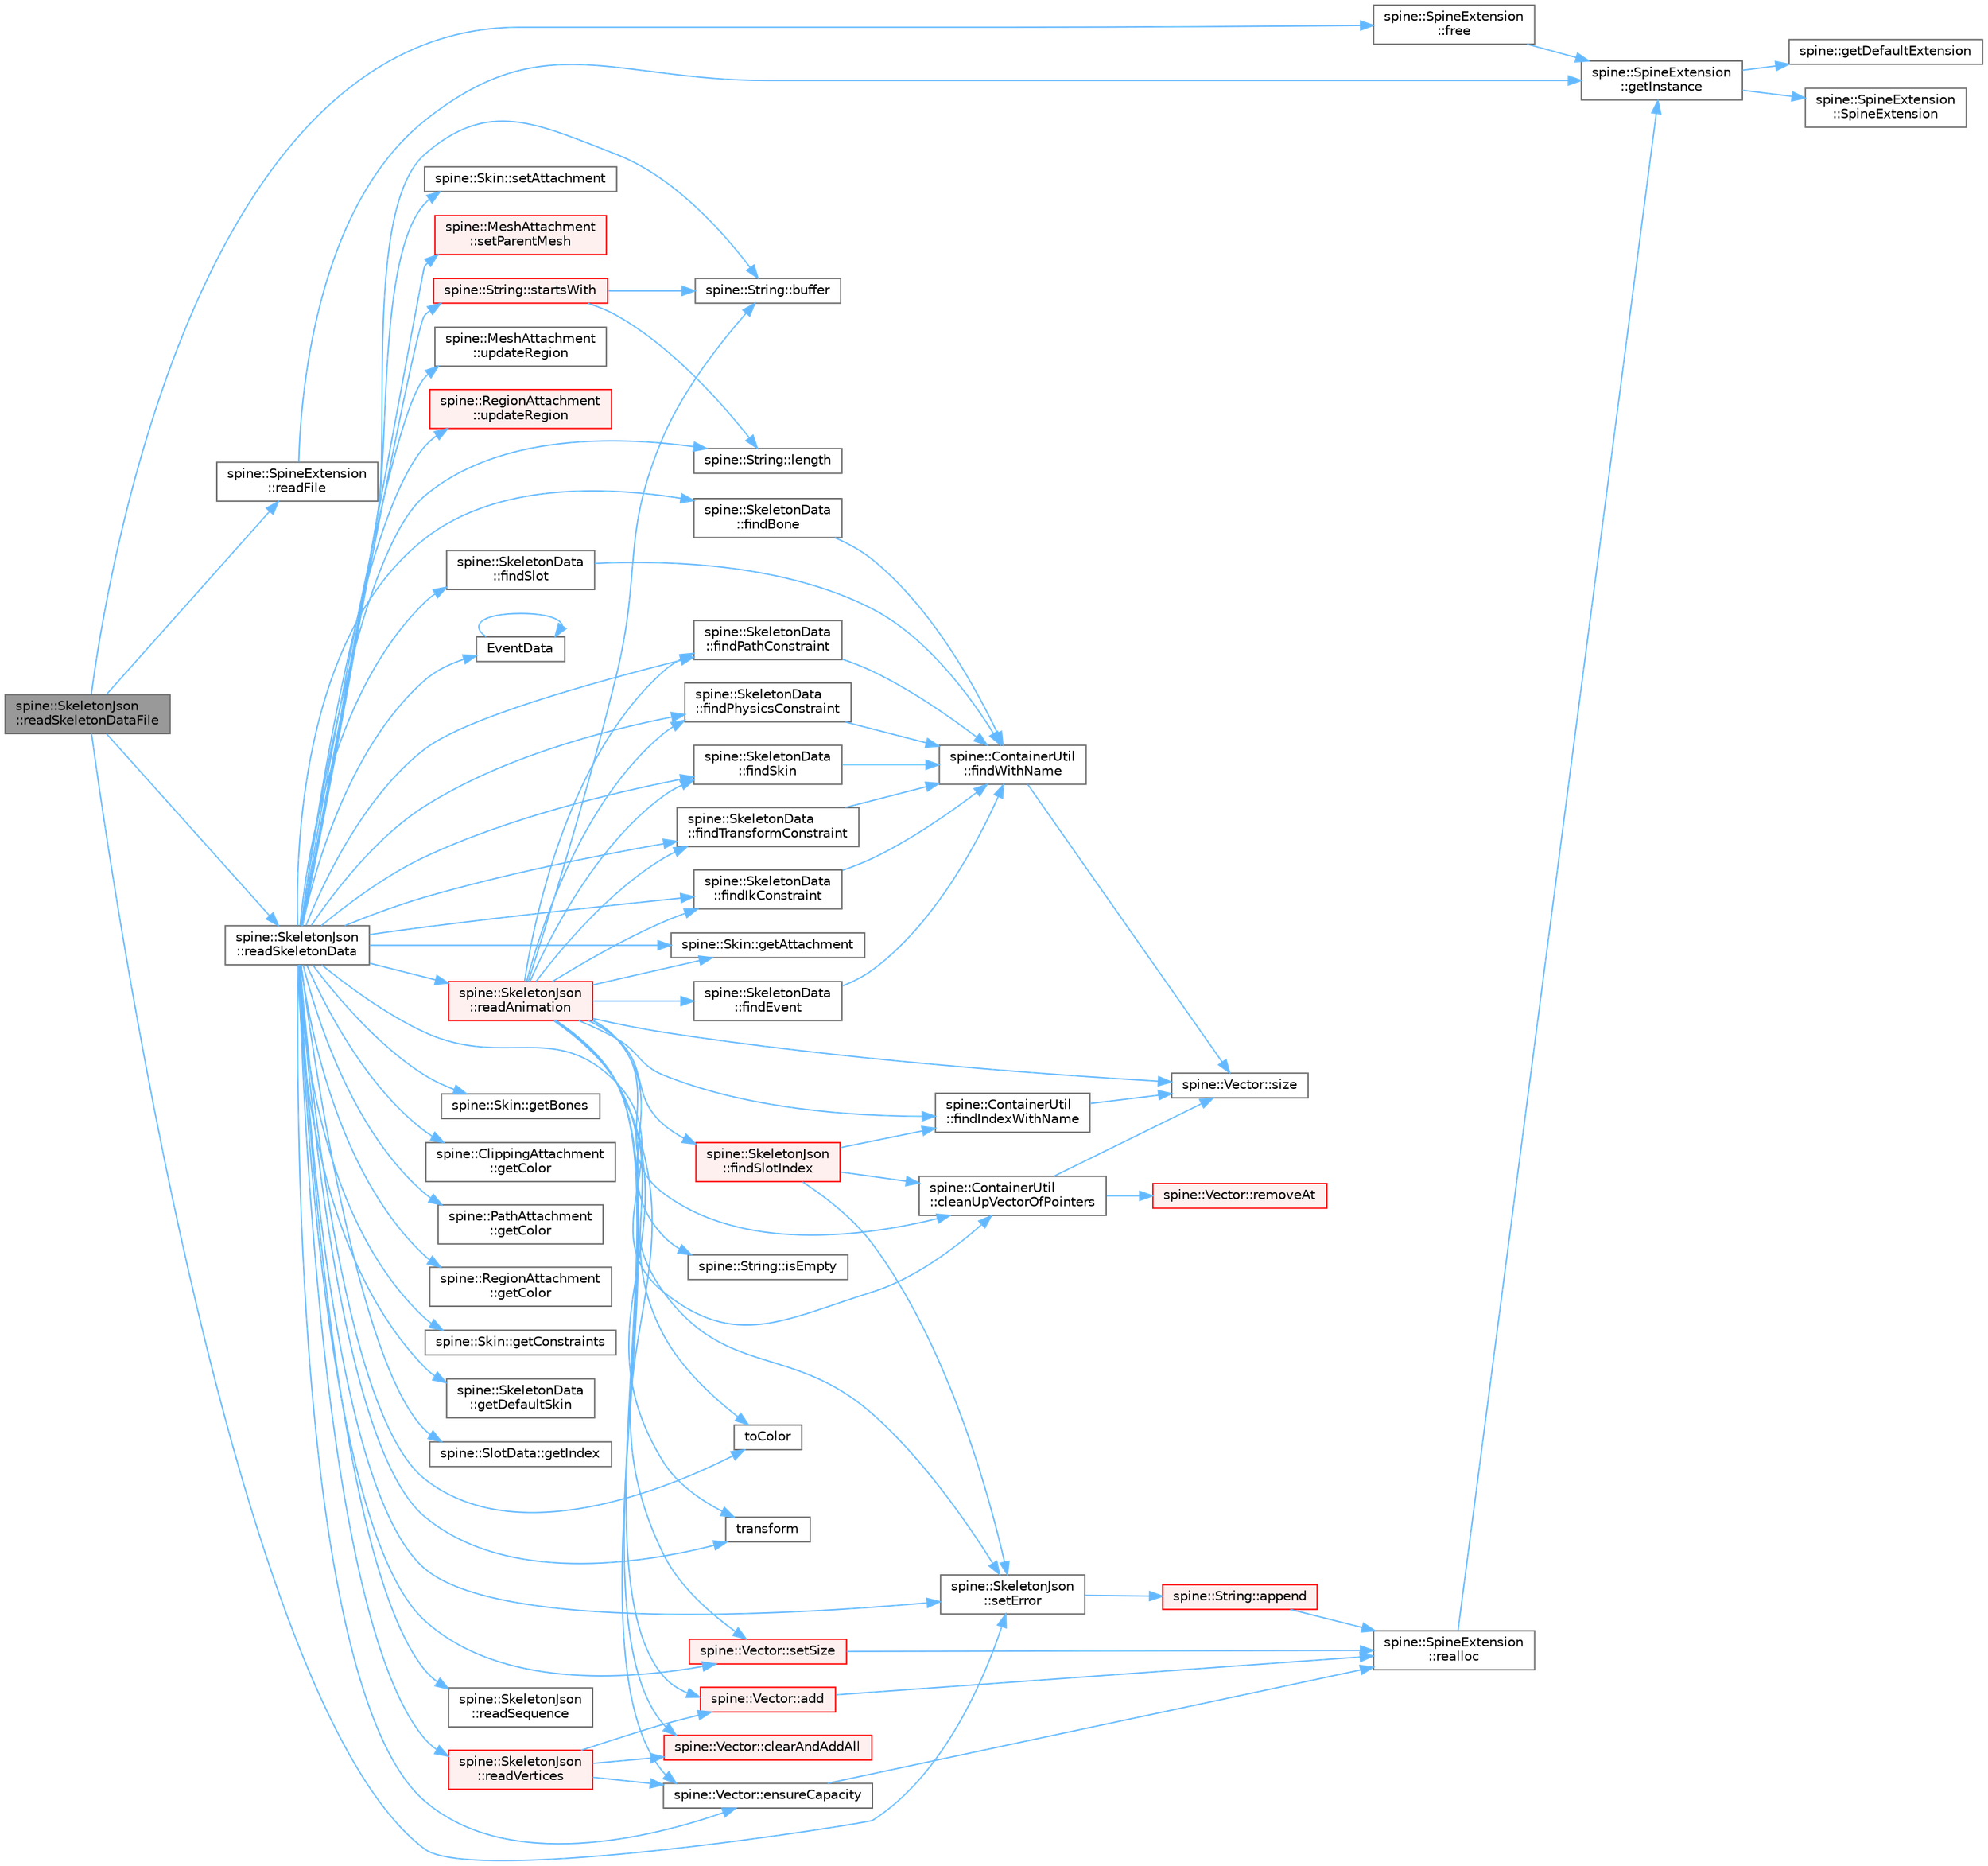 digraph "spine::SkeletonJson::readSkeletonDataFile"
{
 // LATEX_PDF_SIZE
  bgcolor="transparent";
  edge [fontname=Helvetica,fontsize=10,labelfontname=Helvetica,labelfontsize=10];
  node [fontname=Helvetica,fontsize=10,shape=box,height=0.2,width=0.4];
  rankdir="LR";
  Node1 [id="Node000001",label="spine::SkeletonJson\l::readSkeletonDataFile",height=0.2,width=0.4,color="gray40", fillcolor="grey60", style="filled", fontcolor="black",tooltip=" "];
  Node1 -> Node2 [id="edge1_Node000001_Node000002",color="steelblue1",style="solid",tooltip=" "];
  Node2 [id="Node000002",label="spine::SpineExtension\l::free",height=0.2,width=0.4,color="grey40", fillcolor="white", style="filled",URL="$classspine_1_1_spine_extension.html#af842f1888dcc9f9440ec6661126445d8",tooltip=" "];
  Node2 -> Node3 [id="edge2_Node000002_Node000003",color="steelblue1",style="solid",tooltip=" "];
  Node3 [id="Node000003",label="spine::SpineExtension\l::getInstance",height=0.2,width=0.4,color="grey40", fillcolor="white", style="filled",URL="$classspine_1_1_spine_extension.html#ab60f2a37a933de36919feea9a33de55b",tooltip=" "];
  Node3 -> Node4 [id="edge3_Node000003_Node000004",color="steelblue1",style="solid",tooltip=" "];
  Node4 [id="Node000004",label="spine::getDefaultExtension",height=0.2,width=0.4,color="grey40", fillcolor="white", style="filled",URL="$namespacespine.html#a24f615f096f30200fe83c7a9cc811f75",tooltip=" "];
  Node3 -> Node5 [id="edge4_Node000003_Node000005",color="steelblue1",style="solid",tooltip=" "];
  Node5 [id="Node000005",label="spine::SpineExtension\l::SpineExtension",height=0.2,width=0.4,color="grey40", fillcolor="white", style="filled",URL="$classspine_1_1_spine_extension.html#ae8793479e170e386fa72946ca48758ab",tooltip=" "];
  Node1 -> Node6 [id="edge5_Node000001_Node000006",color="steelblue1",style="solid",tooltip=" "];
  Node6 [id="Node000006",label="spine::SpineExtension\l::readFile",height=0.2,width=0.4,color="grey40", fillcolor="white", style="filled",URL="$classspine_1_1_spine_extension.html#a111d29b75409e4b435536ae61d8b4152",tooltip=" "];
  Node6 -> Node3 [id="edge6_Node000006_Node000003",color="steelblue1",style="solid",tooltip=" "];
  Node1 -> Node7 [id="edge7_Node000001_Node000007",color="steelblue1",style="solid",tooltip=" "];
  Node7 [id="Node000007",label="spine::SkeletonJson\l::readSkeletonData",height=0.2,width=0.4,color="grey40", fillcolor="white", style="filled",URL="$classspine_1_1_skeleton_json.html#a551144e8e2bab817514d6f3c47447637",tooltip=" "];
  Node7 -> Node8 [id="edge8_Node000007_Node000008",color="steelblue1",style="solid",tooltip=" "];
  Node8 [id="Node000008",label="spine::String::buffer",height=0.2,width=0.4,color="grey40", fillcolor="white", style="filled",URL="$classspine_1_1_string.html#a7a6a5c45e2a732eb90cedf07434315b0",tooltip=" "];
  Node7 -> Node9 [id="edge9_Node000007_Node000009",color="steelblue1",style="solid",tooltip=" "];
  Node9 [id="Node000009",label="spine::ContainerUtil\l::cleanUpVectorOfPointers",height=0.2,width=0.4,color="grey40", fillcolor="white", style="filled",URL="$classspine_1_1_container_util.html#a2e7cff4eb3faa8d89515842f46220c07",tooltip=" "];
  Node9 -> Node10 [id="edge10_Node000009_Node000010",color="steelblue1",style="solid",tooltip=" "];
  Node10 [id="Node000010",label="spine::Vector::removeAt",height=0.2,width=0.4,color="red", fillcolor="#FFF0F0", style="filled",URL="$classspine_1_1_vector.html#a627ea6355b099d10da1d7c02dc855f58",tooltip=" "];
  Node9 -> Node13 [id="edge11_Node000009_Node000013",color="steelblue1",style="solid",tooltip=" "];
  Node13 [id="Node000013",label="spine::Vector::size",height=0.2,width=0.4,color="grey40", fillcolor="white", style="filled",URL="$classspine_1_1_vector.html#a9a93bc1e4174a3abf92154b3c1017542",tooltip=" "];
  Node7 -> Node14 [id="edge12_Node000007_Node000014",color="steelblue1",style="solid",tooltip=" "];
  Node14 [id="Node000014",label="spine::Vector::ensureCapacity",height=0.2,width=0.4,color="grey40", fillcolor="white", style="filled",URL="$classspine_1_1_vector.html#ac9cc83a60e188cfb07e824c4eb742e53",tooltip=" "];
  Node14 -> Node15 [id="edge13_Node000014_Node000015",color="steelblue1",style="solid",tooltip=" "];
  Node15 [id="Node000015",label="spine::SpineExtension\l::realloc",height=0.2,width=0.4,color="grey40", fillcolor="white", style="filled",URL="$classspine_1_1_spine_extension.html#a7193fd3fa608111c02d744b46281cfed",tooltip=" "];
  Node15 -> Node3 [id="edge14_Node000015_Node000003",color="steelblue1",style="solid",tooltip=" "];
  Node7 -> Node16 [id="edge15_Node000007_Node000016",color="steelblue1",style="solid",tooltip=" "];
  Node16 [id="Node000016",label="EventData",height=0.2,width=0.4,color="grey40", fillcolor="white", style="filled",URL="$etw_8h.html#a1150dca5d1943d5e54ad4071d4aa36b9",tooltip=" "];
  Node16 -> Node16 [id="edge16_Node000016_Node000016",color="steelblue1",style="solid",tooltip=" "];
  Node7 -> Node17 [id="edge17_Node000007_Node000017",color="steelblue1",style="solid",tooltip=" "];
  Node17 [id="Node000017",label="spine::SkeletonData\l::findBone",height=0.2,width=0.4,color="grey40", fillcolor="white", style="filled",URL="$classspine_1_1_skeleton_data.html#a9a7c4b358ba763771410e7c66f6c3400",tooltip=" "];
  Node17 -> Node18 [id="edge18_Node000017_Node000018",color="steelblue1",style="solid",tooltip=" "];
  Node18 [id="Node000018",label="spine::ContainerUtil\l::findWithName",height=0.2,width=0.4,color="grey40", fillcolor="white", style="filled",URL="$classspine_1_1_container_util.html#a851d17aacfcbee6894ce16edbbb264b4",tooltip=" "];
  Node18 -> Node13 [id="edge19_Node000018_Node000013",color="steelblue1",style="solid",tooltip=" "];
  Node7 -> Node19 [id="edge20_Node000007_Node000019",color="steelblue1",style="solid",tooltip=" "];
  Node19 [id="Node000019",label="spine::SkeletonData\l::findIkConstraint",height=0.2,width=0.4,color="grey40", fillcolor="white", style="filled",URL="$classspine_1_1_skeleton_data.html#a4107fef651c3d43189092f2f8e069616",tooltip=" "];
  Node19 -> Node18 [id="edge21_Node000019_Node000018",color="steelblue1",style="solid",tooltip=" "];
  Node7 -> Node20 [id="edge22_Node000007_Node000020",color="steelblue1",style="solid",tooltip=" "];
  Node20 [id="Node000020",label="spine::SkeletonData\l::findPathConstraint",height=0.2,width=0.4,color="grey40", fillcolor="white", style="filled",URL="$classspine_1_1_skeleton_data.html#ae4b4fc7a28f85e9738ad4b59e49cf655",tooltip=" "];
  Node20 -> Node18 [id="edge23_Node000020_Node000018",color="steelblue1",style="solid",tooltip=" "];
  Node7 -> Node21 [id="edge24_Node000007_Node000021",color="steelblue1",style="solid",tooltip=" "];
  Node21 [id="Node000021",label="spine::SkeletonData\l::findPhysicsConstraint",height=0.2,width=0.4,color="grey40", fillcolor="white", style="filled",URL="$classspine_1_1_skeleton_data.html#ab0eda35da70bac828472b322d2eba7a9",tooltip=" "];
  Node21 -> Node18 [id="edge25_Node000021_Node000018",color="steelblue1",style="solid",tooltip=" "];
  Node7 -> Node22 [id="edge26_Node000007_Node000022",color="steelblue1",style="solid",tooltip=" "];
  Node22 [id="Node000022",label="spine::SkeletonData\l::findSkin",height=0.2,width=0.4,color="grey40", fillcolor="white", style="filled",URL="$classspine_1_1_skeleton_data.html#accfdc319763dfb9cd90caf20f96d1e47",tooltip=" "];
  Node22 -> Node18 [id="edge27_Node000022_Node000018",color="steelblue1",style="solid",tooltip=" "];
  Node7 -> Node23 [id="edge28_Node000007_Node000023",color="steelblue1",style="solid",tooltip=" "];
  Node23 [id="Node000023",label="spine::SkeletonData\l::findSlot",height=0.2,width=0.4,color="grey40", fillcolor="white", style="filled",URL="$classspine_1_1_skeleton_data.html#ae3e3a12daeb2107571224d382f739f76",tooltip=" "];
  Node23 -> Node18 [id="edge29_Node000023_Node000018",color="steelblue1",style="solid",tooltip=" "];
  Node7 -> Node24 [id="edge30_Node000007_Node000024",color="steelblue1",style="solid",tooltip=" "];
  Node24 [id="Node000024",label="spine::SkeletonData\l::findTransformConstraint",height=0.2,width=0.4,color="grey40", fillcolor="white", style="filled",URL="$classspine_1_1_skeleton_data.html#a170d7a2beae531b08a4eb5b24d5e6897",tooltip=" "];
  Node24 -> Node18 [id="edge31_Node000024_Node000018",color="steelblue1",style="solid",tooltip=" "];
  Node7 -> Node25 [id="edge32_Node000007_Node000025",color="steelblue1",style="solid",tooltip=" "];
  Node25 [id="Node000025",label="spine::Skin::getAttachment",height=0.2,width=0.4,color="grey40", fillcolor="white", style="filled",URL="$classspine_1_1_skin.html#ad55ba7c96a22601f7c943d503ff29c04",tooltip="Returns the attachment for the specified slot index and name, or NULL."];
  Node7 -> Node26 [id="edge33_Node000007_Node000026",color="steelblue1",style="solid",tooltip=" "];
  Node26 [id="Node000026",label="spine::Skin::getBones",height=0.2,width=0.4,color="grey40", fillcolor="white", style="filled",URL="$classspine_1_1_skin.html#ac5e7ef94300c4f8dea479e565874aed5",tooltip=" "];
  Node7 -> Node27 [id="edge34_Node000007_Node000027",color="steelblue1",style="solid",tooltip=" "];
  Node27 [id="Node000027",label="spine::ClippingAttachment\l::getColor",height=0.2,width=0.4,color="grey40", fillcolor="white", style="filled",URL="$classspine_1_1_clipping_attachment.html#a4af61e7abfbaae7518ffca38c33ba815",tooltip=" "];
  Node7 -> Node28 [id="edge35_Node000007_Node000028",color="steelblue1",style="solid",tooltip=" "];
  Node28 [id="Node000028",label="spine::PathAttachment\l::getColor",height=0.2,width=0.4,color="grey40", fillcolor="white", style="filled",URL="$classspine_1_1_path_attachment.html#a2453e791a7ccabb730c91778189ae89d",tooltip=" "];
  Node7 -> Node29 [id="edge36_Node000007_Node000029",color="steelblue1",style="solid",tooltip=" "];
  Node29 [id="Node000029",label="spine::RegionAttachment\l::getColor",height=0.2,width=0.4,color="grey40", fillcolor="white", style="filled",URL="$classspine_1_1_region_attachment.html#ab7f22bbc560f9c046b8076ff970a38c5",tooltip=" "];
  Node7 -> Node30 [id="edge37_Node000007_Node000030",color="steelblue1",style="solid",tooltip=" "];
  Node30 [id="Node000030",label="spine::Skin::getConstraints",height=0.2,width=0.4,color="grey40", fillcolor="white", style="filled",URL="$classspine_1_1_skin.html#af55270c73e433a301514a54197d59ca8",tooltip=" "];
  Node7 -> Node31 [id="edge38_Node000007_Node000031",color="steelblue1",style="solid",tooltip=" "];
  Node31 [id="Node000031",label="spine::SkeletonData\l::getDefaultSkin",height=0.2,width=0.4,color="grey40", fillcolor="white", style="filled",URL="$classspine_1_1_skeleton_data.html#a039e328ed3cbf2f8508ea93faa8069b7",tooltip=" "];
  Node7 -> Node32 [id="edge39_Node000007_Node000032",color="steelblue1",style="solid",tooltip=" "];
  Node32 [id="Node000032",label="spine::SlotData::getIndex",height=0.2,width=0.4,color="grey40", fillcolor="white", style="filled",URL="$classspine_1_1_slot_data.html#a95f7359a40b73da709886c53a6202013",tooltip=" "];
  Node7 -> Node33 [id="edge40_Node000007_Node000033",color="steelblue1",style="solid",tooltip=" "];
  Node33 [id="Node000033",label="spine::String::length",height=0.2,width=0.4,color="grey40", fillcolor="white", style="filled",URL="$classspine_1_1_string.html#a9202816c29d44fa9aba519445312b05a",tooltip=" "];
  Node7 -> Node34 [id="edge41_Node000007_Node000034",color="steelblue1",style="solid",tooltip=" "];
  Node34 [id="Node000034",label="spine::SkeletonJson\l::readAnimation",height=0.2,width=0.4,color="red", fillcolor="#FFF0F0", style="filled",URL="$classspine_1_1_skeleton_json.html#aebd879d3f7ef433cbadd3f804db5daac",tooltip=" "];
  Node34 -> Node35 [id="edge42_Node000034_Node000035",color="steelblue1",style="solid",tooltip=" "];
  Node35 [id="Node000035",label="spine::Vector::add",height=0.2,width=0.4,color="red", fillcolor="#FFF0F0", style="filled",URL="$classspine_1_1_vector.html#ae2e7551c569fe19dd9d4528e2eaaf940",tooltip=" "];
  Node35 -> Node15 [id="edge43_Node000035_Node000015",color="steelblue1",style="solid",tooltip=" "];
  Node34 -> Node8 [id="edge44_Node000034_Node000008",color="steelblue1",style="solid",tooltip=" "];
  Node34 -> Node9 [id="edge45_Node000034_Node000009",color="steelblue1",style="solid",tooltip=" "];
  Node34 -> Node37 [id="edge46_Node000034_Node000037",color="steelblue1",style="solid",tooltip=" "];
  Node37 [id="Node000037",label="spine::Vector::clearAndAddAll",height=0.2,width=0.4,color="red", fillcolor="#FFF0F0", style="filled",URL="$classspine_1_1_vector.html#a2dc27d439076ff15f968627d16e64820",tooltip=" "];
  Node34 -> Node14 [id="edge47_Node000034_Node000014",color="steelblue1",style="solid",tooltip=" "];
  Node34 -> Node42 [id="edge48_Node000034_Node000042",color="steelblue1",style="solid",tooltip=" "];
  Node42 [id="Node000042",label="spine::SkeletonData\l::findEvent",height=0.2,width=0.4,color="grey40", fillcolor="white", style="filled",URL="$classspine_1_1_skeleton_data.html#a5ba0f5d00ace8ec82cd50a1f1389171e",tooltip=" "];
  Node42 -> Node18 [id="edge49_Node000042_Node000018",color="steelblue1",style="solid",tooltip=" "];
  Node34 -> Node19 [id="edge50_Node000034_Node000019",color="steelblue1",style="solid",tooltip=" "];
  Node34 -> Node43 [id="edge51_Node000034_Node000043",color="steelblue1",style="solid",tooltip=" "];
  Node43 [id="Node000043",label="spine::ContainerUtil\l::findIndexWithName",height=0.2,width=0.4,color="grey40", fillcolor="white", style="filled",URL="$classspine_1_1_container_util.html#a615ad80b99b8485ee8a0fab91f047224",tooltip=" "];
  Node43 -> Node13 [id="edge52_Node000043_Node000013",color="steelblue1",style="solid",tooltip=" "];
  Node34 -> Node20 [id="edge53_Node000034_Node000020",color="steelblue1",style="solid",tooltip=" "];
  Node34 -> Node21 [id="edge54_Node000034_Node000021",color="steelblue1",style="solid",tooltip=" "];
  Node34 -> Node22 [id="edge55_Node000034_Node000022",color="steelblue1",style="solid",tooltip=" "];
  Node34 -> Node44 [id="edge56_Node000034_Node000044",color="steelblue1",style="solid",tooltip=" "];
  Node44 [id="Node000044",label="spine::SkeletonJson\l::findSlotIndex",height=0.2,width=0.4,color="red", fillcolor="#FFF0F0", style="filled",URL="$classspine_1_1_skeleton_json.html#ab03d2ad9e7d3d17f4f1cb25df23218ff",tooltip=" "];
  Node44 -> Node9 [id="edge57_Node000044_Node000009",color="steelblue1",style="solid",tooltip=" "];
  Node44 -> Node43 [id="edge58_Node000044_Node000043",color="steelblue1",style="solid",tooltip=" "];
  Node44 -> Node46 [id="edge59_Node000044_Node000046",color="steelblue1",style="solid",tooltip=" "];
  Node46 [id="Node000046",label="spine::SkeletonJson\l::setError",height=0.2,width=0.4,color="grey40", fillcolor="white", style="filled",URL="$classspine_1_1_skeleton_json.html#a806a77c2b6d5dc0b81d912cf3d93ca0f",tooltip=" "];
  Node46 -> Node47 [id="edge60_Node000046_Node000047",color="steelblue1",style="solid",tooltip=" "];
  Node47 [id="Node000047",label="spine::String::append",height=0.2,width=0.4,color="red", fillcolor="#FFF0F0", style="filled",URL="$classspine_1_1_string.html#a9ac15fee0bcaa5a01590b5f977a951a4",tooltip=" "];
  Node47 -> Node15 [id="edge61_Node000047_Node000015",color="steelblue1",style="solid",tooltip=" "];
  Node34 -> Node24 [id="edge62_Node000034_Node000024",color="steelblue1",style="solid",tooltip=" "];
  Node34 -> Node25 [id="edge63_Node000034_Node000025",color="steelblue1",style="solid",tooltip=" "];
  Node34 -> Node49 [id="edge64_Node000034_Node000049",color="steelblue1",style="solid",tooltip=" "];
  Node49 [id="Node000049",label="spine::String::isEmpty",height=0.2,width=0.4,color="grey40", fillcolor="white", style="filled",URL="$classspine_1_1_string.html#a8f667117a263cb9f536c57c49a52cac7",tooltip=" "];
  Node34 -> Node46 [id="edge65_Node000034_Node000046",color="steelblue1",style="solid",tooltip=" "];
  Node34 -> Node71 [id="edge66_Node000034_Node000071",color="steelblue1",style="solid",tooltip=" "];
  Node71 [id="Node000071",label="spine::Vector::setSize",height=0.2,width=0.4,color="red", fillcolor="#FFF0F0", style="filled",URL="$classspine_1_1_vector.html#afc7cd327140907874b8c8b4a7bca689e",tooltip=" "];
  Node71 -> Node15 [id="edge67_Node000071_Node000015",color="steelblue1",style="solid",tooltip=" "];
  Node34 -> Node13 [id="edge68_Node000034_Node000013",color="steelblue1",style="solid",tooltip=" "];
  Node34 -> Node72 [id="edge69_Node000034_Node000072",color="steelblue1",style="solid",tooltip=" "];
  Node72 [id="Node000072",label="toColor",height=0.2,width=0.4,color="grey40", fillcolor="white", style="filled",URL="$_skeleton_json_8c.html#a956f8155a0235aa27b6809f308edc986",tooltip=" "];
  Node34 -> Node73 [id="edge70_Node000034_Node000073",color="steelblue1",style="solid",tooltip=" "];
  Node73 [id="Node000073",label="transform",height=0.2,width=0.4,color="grey40", fillcolor="white", style="filled",URL="$geometry_8cpp.html#ad05130a1d9f2e9708c1125b4cc2fe7cb",tooltip=" "];
  Node7 -> Node74 [id="edge71_Node000007_Node000074",color="steelblue1",style="solid",tooltip=" "];
  Node74 [id="Node000074",label="spine::SkeletonJson\l::readSequence",height=0.2,width=0.4,color="grey40", fillcolor="white", style="filled",URL="$classspine_1_1_skeleton_json.html#a4e74d3361b8fadcd61cfeb3067b8bdfc",tooltip=" "];
  Node7 -> Node75 [id="edge72_Node000007_Node000075",color="steelblue1",style="solid",tooltip=" "];
  Node75 [id="Node000075",label="spine::SkeletonJson\l::readVertices",height=0.2,width=0.4,color="red", fillcolor="#FFF0F0", style="filled",URL="$classspine_1_1_skeleton_json.html#a0803ad00053ffd284484d5b2fe234238",tooltip=" "];
  Node75 -> Node35 [id="edge73_Node000075_Node000035",color="steelblue1",style="solid",tooltip=" "];
  Node75 -> Node37 [id="edge74_Node000075_Node000037",color="steelblue1",style="solid",tooltip=" "];
  Node75 -> Node14 [id="edge75_Node000075_Node000014",color="steelblue1",style="solid",tooltip=" "];
  Node7 -> Node79 [id="edge76_Node000007_Node000079",color="steelblue1",style="solid",tooltip=" "];
  Node79 [id="Node000079",label="spine::Skin::setAttachment",height=0.2,width=0.4,color="grey40", fillcolor="white", style="filled",URL="$classspine_1_1_skin.html#a7df4d9bc860d795561d1a161affb138b",tooltip=" "];
  Node7 -> Node46 [id="edge77_Node000007_Node000046",color="steelblue1",style="solid",tooltip=" "];
  Node7 -> Node80 [id="edge78_Node000007_Node000080",color="steelblue1",style="solid",tooltip=" "];
  Node80 [id="Node000080",label="spine::MeshAttachment\l::setParentMesh",height=0.2,width=0.4,color="red", fillcolor="#FFF0F0", style="filled",URL="$classspine_1_1_mesh_attachment.html#ad2d6ee80f36bd1535beabef075117d03",tooltip=" "];
  Node7 -> Node71 [id="edge79_Node000007_Node000071",color="steelblue1",style="solid",tooltip=" "];
  Node7 -> Node85 [id="edge80_Node000007_Node000085",color="steelblue1",style="solid",tooltip=" "];
  Node85 [id="Node000085",label="spine::String::startsWith",height=0.2,width=0.4,color="red", fillcolor="#FFF0F0", style="filled",URL="$classspine_1_1_string.html#aa09e1f3a358f17e9a010178a7d46929e",tooltip=" "];
  Node85 -> Node8 [id="edge81_Node000085_Node000008",color="steelblue1",style="solid",tooltip=" "];
  Node85 -> Node33 [id="edge82_Node000085_Node000033",color="steelblue1",style="solid",tooltip=" "];
  Node7 -> Node72 [id="edge83_Node000007_Node000072",color="steelblue1",style="solid",tooltip=" "];
  Node7 -> Node73 [id="edge84_Node000007_Node000073",color="steelblue1",style="solid",tooltip=" "];
  Node7 -> Node86 [id="edge85_Node000007_Node000086",color="steelblue1",style="solid",tooltip=" "];
  Node86 [id="Node000086",label="spine::MeshAttachment\l::updateRegion",height=0.2,width=0.4,color="grey40", fillcolor="white", style="filled",URL="$classspine_1_1_mesh_attachment.html#a3d053a9ee851dfcc8b74d75823ab1544",tooltip=" "];
  Node7 -> Node87 [id="edge86_Node000007_Node000087",color="steelblue1",style="solid",tooltip=" "];
  Node87 [id="Node000087",label="spine::RegionAttachment\l::updateRegion",height=0.2,width=0.4,color="red", fillcolor="#FFF0F0", style="filled",URL="$classspine_1_1_region_attachment.html#ad5222852891c32f80754008f06685c68",tooltip=" "];
  Node1 -> Node46 [id="edge87_Node000001_Node000046",color="steelblue1",style="solid",tooltip=" "];
}
